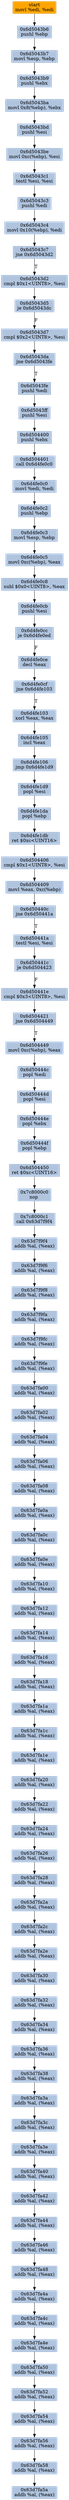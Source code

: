 digraph G {
node[shape=rectangle,style=filled,fillcolor=lightsteelblue,color=lightsteelblue]
bgcolor="transparent"
a0x6d5043b4movl_edi_edi[label="start\nmovl %edi, %edi",color="lightgrey",fillcolor="orange"];
a0x6d5043b6pushl_ebp[label="0x6d5043b6\npushl %ebp"];
a0x6d5043b7movl_esp_ebp[label="0x6d5043b7\nmovl %esp, %ebp"];
a0x6d5043b9pushl_ebx[label="0x6d5043b9\npushl %ebx"];
a0x6d5043bamovl_0x8ebp__ebx[label="0x6d5043ba\nmovl 0x8(%ebp), %ebx"];
a0x6d5043bdpushl_esi[label="0x6d5043bd\npushl %esi"];
a0x6d5043bemovl_0xcebp__esi[label="0x6d5043be\nmovl 0xc(%ebp), %esi"];
a0x6d5043c1testl_esi_esi[label="0x6d5043c1\ntestl %esi, %esi"];
a0x6d5043c3pushl_edi[label="0x6d5043c3\npushl %edi"];
a0x6d5043c4movl_0x10ebp__edi[label="0x6d5043c4\nmovl 0x10(%ebp), %edi"];
a0x6d5043c7jne_0x6d5043d2[label="0x6d5043c7\njne 0x6d5043d2"];
a0x6d5043d2cmpl_0x1UINT8_esi[label="0x6d5043d2\ncmpl $0x1<UINT8>, %esi"];
a0x6d5043d5je_0x6d5043dc[label="0x6d5043d5\nje 0x6d5043dc"];
a0x6d5043d7cmpl_0x2UINT8_esi[label="0x6d5043d7\ncmpl $0x2<UINT8>, %esi"];
a0x6d5043dajne_0x6d5043fe[label="0x6d5043da\njne 0x6d5043fe"];
a0x6d5043fepushl_edi[label="0x6d5043fe\npushl %edi"];
a0x6d5043ffpushl_esi[label="0x6d5043ff\npushl %esi"];
a0x6d504400pushl_ebx[label="0x6d504400\npushl %ebx"];
a0x6d504401call_0x6d4fe0c0[label="0x6d504401\ncall 0x6d4fe0c0"];
a0x6d4fe0c0movl_edi_edi[label="0x6d4fe0c0\nmovl %edi, %edi"];
a0x6d4fe0c2pushl_ebp[label="0x6d4fe0c2\npushl %ebp"];
a0x6d4fe0c3movl_esp_ebp[label="0x6d4fe0c3\nmovl %esp, %ebp"];
a0x6d4fe0c5movl_0xcebp__eax[label="0x6d4fe0c5\nmovl 0xc(%ebp), %eax"];
a0x6d4fe0c8subl_0x0UINT8_eax[label="0x6d4fe0c8\nsubl $0x0<UINT8>, %eax"];
a0x6d4fe0cbpushl_esi[label="0x6d4fe0cb\npushl %esi"];
a0x6d4fe0ccje_0x6d4fe0ed[label="0x6d4fe0cc\nje 0x6d4fe0ed"];
a0x6d4fe0cedecl_eax[label="0x6d4fe0ce\ndecl %eax"];
a0x6d4fe0cfjne_0x6d4fe103[label="0x6d4fe0cf\njne 0x6d4fe103"];
a0x6d4fe103xorl_eax_eax[label="0x6d4fe103\nxorl %eax, %eax"];
a0x6d4fe105incl_eax[label="0x6d4fe105\nincl %eax"];
a0x6d4fe106jmp_0x6d4fe1d9[label="0x6d4fe106\njmp 0x6d4fe1d9"];
a0x6d4fe1d9popl_esi[label="0x6d4fe1d9\npopl %esi"];
a0x6d4fe1dapopl_ebp[label="0x6d4fe1da\npopl %ebp"];
a0x6d4fe1dbret_0xcUINT16[label="0x6d4fe1db\nret $0xc<UINT16>"];
a0x6d504406cmpl_0x1UINT8_esi[label="0x6d504406\ncmpl $0x1<UINT8>, %esi"];
a0x6d504409movl_eax_0xcebp_[label="0x6d504409\nmovl %eax, 0xc(%ebp)"];
a0x6d50440cjne_0x6d50441a[label="0x6d50440c\njne 0x6d50441a"];
a0x6d50441atestl_esi_esi[label="0x6d50441a\ntestl %esi, %esi"];
a0x6d50441cje_0x6d504423[label="0x6d50441c\nje 0x6d504423"];
a0x6d50441ecmpl_0x3UINT8_esi[label="0x6d50441e\ncmpl $0x3<UINT8>, %esi"];
a0x6d504421jne_0x6d504449[label="0x6d504421\njne 0x6d504449"];
a0x6d504449movl_0xcebp__eax[label="0x6d504449\nmovl 0xc(%ebp), %eax"];
a0x6d50444cpopl_edi[label="0x6d50444c\npopl %edi"];
a0x6d50444dpopl_esi[label="0x6d50444d\npopl %esi"];
a0x6d50444epopl_ebx[label="0x6d50444e\npopl %ebx"];
a0x6d50444fpopl_ebp[label="0x6d50444f\npopl %ebp"];
a0x6d504450ret_0xcUINT16[label="0x6d504450\nret $0xc<UINT16>"];
a0x7c8000c0nop_[label="0x7c8000c0\nnop "];
a0x7c8000c1call_0x63d7f9f4[label="0x7c8000c1\ncall 0x63d7f9f4"];
a0x63d7f9f4addb_al_eax_[label="0x63d7f9f4\naddb %al, (%eax)"];
a0x63d7f9f6addb_al_eax_[label="0x63d7f9f6\naddb %al, (%eax)"];
a0x63d7f9f8addb_al_eax_[label="0x63d7f9f8\naddb %al, (%eax)"];
a0x63d7f9faaddb_al_eax_[label="0x63d7f9fa\naddb %al, (%eax)"];
a0x63d7f9fcaddb_al_eax_[label="0x63d7f9fc\naddb %al, (%eax)"];
a0x63d7f9feaddb_al_eax_[label="0x63d7f9fe\naddb %al, (%eax)"];
a0x63d7fa00addb_al_eax_[label="0x63d7fa00\naddb %al, (%eax)"];
a0x63d7fa02addb_al_eax_[label="0x63d7fa02\naddb %al, (%eax)"];
a0x63d7fa04addb_al_eax_[label="0x63d7fa04\naddb %al, (%eax)"];
a0x63d7fa06addb_al_eax_[label="0x63d7fa06\naddb %al, (%eax)"];
a0x63d7fa08addb_al_eax_[label="0x63d7fa08\naddb %al, (%eax)"];
a0x63d7fa0aaddb_al_eax_[label="0x63d7fa0a\naddb %al, (%eax)"];
a0x63d7fa0caddb_al_eax_[label="0x63d7fa0c\naddb %al, (%eax)"];
a0x63d7fa0eaddb_al_eax_[label="0x63d7fa0e\naddb %al, (%eax)"];
a0x63d7fa10addb_al_eax_[label="0x63d7fa10\naddb %al, (%eax)"];
a0x63d7fa12addb_al_eax_[label="0x63d7fa12\naddb %al, (%eax)"];
a0x63d7fa14addb_al_eax_[label="0x63d7fa14\naddb %al, (%eax)"];
a0x63d7fa16addb_al_eax_[label="0x63d7fa16\naddb %al, (%eax)"];
a0x63d7fa18addb_al_eax_[label="0x63d7fa18\naddb %al, (%eax)"];
a0x63d7fa1aaddb_al_eax_[label="0x63d7fa1a\naddb %al, (%eax)"];
a0x63d7fa1caddb_al_eax_[label="0x63d7fa1c\naddb %al, (%eax)"];
a0x63d7fa1eaddb_al_eax_[label="0x63d7fa1e\naddb %al, (%eax)"];
a0x63d7fa20addb_al_eax_[label="0x63d7fa20\naddb %al, (%eax)"];
a0x63d7fa22addb_al_eax_[label="0x63d7fa22\naddb %al, (%eax)"];
a0x63d7fa24addb_al_eax_[label="0x63d7fa24\naddb %al, (%eax)"];
a0x63d7fa26addb_al_eax_[label="0x63d7fa26\naddb %al, (%eax)"];
a0x63d7fa28addb_al_eax_[label="0x63d7fa28\naddb %al, (%eax)"];
a0x63d7fa2aaddb_al_eax_[label="0x63d7fa2a\naddb %al, (%eax)"];
a0x63d7fa2caddb_al_eax_[label="0x63d7fa2c\naddb %al, (%eax)"];
a0x63d7fa2eaddb_al_eax_[label="0x63d7fa2e\naddb %al, (%eax)"];
a0x63d7fa30addb_al_eax_[label="0x63d7fa30\naddb %al, (%eax)"];
a0x63d7fa32addb_al_eax_[label="0x63d7fa32\naddb %al, (%eax)"];
a0x63d7fa34addb_al_eax_[label="0x63d7fa34\naddb %al, (%eax)"];
a0x63d7fa36addb_al_eax_[label="0x63d7fa36\naddb %al, (%eax)"];
a0x63d7fa38addb_al_eax_[label="0x63d7fa38\naddb %al, (%eax)"];
a0x63d7fa3aaddb_al_eax_[label="0x63d7fa3a\naddb %al, (%eax)"];
a0x63d7fa3caddb_al_eax_[label="0x63d7fa3c\naddb %al, (%eax)"];
a0x63d7fa3eaddb_al_eax_[label="0x63d7fa3e\naddb %al, (%eax)"];
a0x63d7fa40addb_al_eax_[label="0x63d7fa40\naddb %al, (%eax)"];
a0x63d7fa42addb_al_eax_[label="0x63d7fa42\naddb %al, (%eax)"];
a0x63d7fa44addb_al_eax_[label="0x63d7fa44\naddb %al, (%eax)"];
a0x63d7fa46addb_al_eax_[label="0x63d7fa46\naddb %al, (%eax)"];
a0x63d7fa48addb_al_eax_[label="0x63d7fa48\naddb %al, (%eax)"];
a0x63d7fa4aaddb_al_eax_[label="0x63d7fa4a\naddb %al, (%eax)"];
a0x63d7fa4caddb_al_eax_[label="0x63d7fa4c\naddb %al, (%eax)"];
a0x63d7fa4eaddb_al_eax_[label="0x63d7fa4e\naddb %al, (%eax)"];
a0x63d7fa50addb_al_eax_[label="0x63d7fa50\naddb %al, (%eax)"];
a0x63d7fa52addb_al_eax_[label="0x63d7fa52\naddb %al, (%eax)"];
a0x63d7fa54addb_al_eax_[label="0x63d7fa54\naddb %al, (%eax)"];
a0x63d7fa56addb_al_eax_[label="0x63d7fa56\naddb %al, (%eax)"];
a0x63d7fa58addb_al_eax_[label="0x63d7fa58\naddb %al, (%eax)"];
a0x63d7fa5aaddb_al_eax_[label="0x63d7fa5a\naddb %al, (%eax)"];
a0x6d5043b4movl_edi_edi -> a0x6d5043b6pushl_ebp [color="#000000"];
a0x6d5043b6pushl_ebp -> a0x6d5043b7movl_esp_ebp [color="#000000"];
a0x6d5043b7movl_esp_ebp -> a0x6d5043b9pushl_ebx [color="#000000"];
a0x6d5043b9pushl_ebx -> a0x6d5043bamovl_0x8ebp__ebx [color="#000000"];
a0x6d5043bamovl_0x8ebp__ebx -> a0x6d5043bdpushl_esi [color="#000000"];
a0x6d5043bdpushl_esi -> a0x6d5043bemovl_0xcebp__esi [color="#000000"];
a0x6d5043bemovl_0xcebp__esi -> a0x6d5043c1testl_esi_esi [color="#000000"];
a0x6d5043c1testl_esi_esi -> a0x6d5043c3pushl_edi [color="#000000"];
a0x6d5043c3pushl_edi -> a0x6d5043c4movl_0x10ebp__edi [color="#000000"];
a0x6d5043c4movl_0x10ebp__edi -> a0x6d5043c7jne_0x6d5043d2 [color="#000000"];
a0x6d5043c7jne_0x6d5043d2 -> a0x6d5043d2cmpl_0x1UINT8_esi [color="#000000",label="T"];
a0x6d5043d2cmpl_0x1UINT8_esi -> a0x6d5043d5je_0x6d5043dc [color="#000000"];
a0x6d5043d5je_0x6d5043dc -> a0x6d5043d7cmpl_0x2UINT8_esi [color="#000000",label="F"];
a0x6d5043d7cmpl_0x2UINT8_esi -> a0x6d5043dajne_0x6d5043fe [color="#000000"];
a0x6d5043dajne_0x6d5043fe -> a0x6d5043fepushl_edi [color="#000000",label="T"];
a0x6d5043fepushl_edi -> a0x6d5043ffpushl_esi [color="#000000"];
a0x6d5043ffpushl_esi -> a0x6d504400pushl_ebx [color="#000000"];
a0x6d504400pushl_ebx -> a0x6d504401call_0x6d4fe0c0 [color="#000000"];
a0x6d504401call_0x6d4fe0c0 -> a0x6d4fe0c0movl_edi_edi [color="#000000"];
a0x6d4fe0c0movl_edi_edi -> a0x6d4fe0c2pushl_ebp [color="#000000"];
a0x6d4fe0c2pushl_ebp -> a0x6d4fe0c3movl_esp_ebp [color="#000000"];
a0x6d4fe0c3movl_esp_ebp -> a0x6d4fe0c5movl_0xcebp__eax [color="#000000"];
a0x6d4fe0c5movl_0xcebp__eax -> a0x6d4fe0c8subl_0x0UINT8_eax [color="#000000"];
a0x6d4fe0c8subl_0x0UINT8_eax -> a0x6d4fe0cbpushl_esi [color="#000000"];
a0x6d4fe0cbpushl_esi -> a0x6d4fe0ccje_0x6d4fe0ed [color="#000000"];
a0x6d4fe0ccje_0x6d4fe0ed -> a0x6d4fe0cedecl_eax [color="#000000",label="F"];
a0x6d4fe0cedecl_eax -> a0x6d4fe0cfjne_0x6d4fe103 [color="#000000"];
a0x6d4fe0cfjne_0x6d4fe103 -> a0x6d4fe103xorl_eax_eax [color="#000000",label="T"];
a0x6d4fe103xorl_eax_eax -> a0x6d4fe105incl_eax [color="#000000"];
a0x6d4fe105incl_eax -> a0x6d4fe106jmp_0x6d4fe1d9 [color="#000000"];
a0x6d4fe106jmp_0x6d4fe1d9 -> a0x6d4fe1d9popl_esi [color="#000000"];
a0x6d4fe1d9popl_esi -> a0x6d4fe1dapopl_ebp [color="#000000"];
a0x6d4fe1dapopl_ebp -> a0x6d4fe1dbret_0xcUINT16 [color="#000000"];
a0x6d4fe1dbret_0xcUINT16 -> a0x6d504406cmpl_0x1UINT8_esi [color="#000000"];
a0x6d504406cmpl_0x1UINT8_esi -> a0x6d504409movl_eax_0xcebp_ [color="#000000"];
a0x6d504409movl_eax_0xcebp_ -> a0x6d50440cjne_0x6d50441a [color="#000000"];
a0x6d50440cjne_0x6d50441a -> a0x6d50441atestl_esi_esi [color="#000000",label="T"];
a0x6d50441atestl_esi_esi -> a0x6d50441cje_0x6d504423 [color="#000000"];
a0x6d50441cje_0x6d504423 -> a0x6d50441ecmpl_0x3UINT8_esi [color="#000000",label="F"];
a0x6d50441ecmpl_0x3UINT8_esi -> a0x6d504421jne_0x6d504449 [color="#000000"];
a0x6d504421jne_0x6d504449 -> a0x6d504449movl_0xcebp__eax [color="#000000",label="T"];
a0x6d504449movl_0xcebp__eax -> a0x6d50444cpopl_edi [color="#000000"];
a0x6d50444cpopl_edi -> a0x6d50444dpopl_esi [color="#000000"];
a0x6d50444dpopl_esi -> a0x6d50444epopl_ebx [color="#000000"];
a0x6d50444epopl_ebx -> a0x6d50444fpopl_ebp [color="#000000"];
a0x6d50444fpopl_ebp -> a0x6d504450ret_0xcUINT16 [color="#000000"];
a0x6d504450ret_0xcUINT16 -> a0x7c8000c0nop_ [color="#000000"];
a0x7c8000c0nop_ -> a0x7c8000c1call_0x63d7f9f4 [color="#000000"];
a0x7c8000c1call_0x63d7f9f4 -> a0x63d7f9f4addb_al_eax_ [color="#000000"];
a0x63d7f9f4addb_al_eax_ -> a0x63d7f9f6addb_al_eax_ [color="#000000"];
a0x63d7f9f6addb_al_eax_ -> a0x63d7f9f8addb_al_eax_ [color="#000000"];
a0x63d7f9f8addb_al_eax_ -> a0x63d7f9faaddb_al_eax_ [color="#000000"];
a0x63d7f9faaddb_al_eax_ -> a0x63d7f9fcaddb_al_eax_ [color="#000000"];
a0x63d7f9fcaddb_al_eax_ -> a0x63d7f9feaddb_al_eax_ [color="#000000"];
a0x63d7f9feaddb_al_eax_ -> a0x63d7fa00addb_al_eax_ [color="#000000"];
a0x63d7fa00addb_al_eax_ -> a0x63d7fa02addb_al_eax_ [color="#000000"];
a0x63d7fa02addb_al_eax_ -> a0x63d7fa04addb_al_eax_ [color="#000000"];
a0x63d7fa04addb_al_eax_ -> a0x63d7fa06addb_al_eax_ [color="#000000"];
a0x63d7fa06addb_al_eax_ -> a0x63d7fa08addb_al_eax_ [color="#000000"];
a0x63d7fa08addb_al_eax_ -> a0x63d7fa0aaddb_al_eax_ [color="#000000"];
a0x63d7fa0aaddb_al_eax_ -> a0x63d7fa0caddb_al_eax_ [color="#000000"];
a0x63d7fa0caddb_al_eax_ -> a0x63d7fa0eaddb_al_eax_ [color="#000000"];
a0x63d7fa0eaddb_al_eax_ -> a0x63d7fa10addb_al_eax_ [color="#000000"];
a0x63d7fa10addb_al_eax_ -> a0x63d7fa12addb_al_eax_ [color="#000000"];
a0x63d7fa12addb_al_eax_ -> a0x63d7fa14addb_al_eax_ [color="#000000"];
a0x63d7fa14addb_al_eax_ -> a0x63d7fa16addb_al_eax_ [color="#000000"];
a0x63d7fa16addb_al_eax_ -> a0x63d7fa18addb_al_eax_ [color="#000000"];
a0x63d7fa18addb_al_eax_ -> a0x63d7fa1aaddb_al_eax_ [color="#000000"];
a0x63d7fa1aaddb_al_eax_ -> a0x63d7fa1caddb_al_eax_ [color="#000000"];
a0x63d7fa1caddb_al_eax_ -> a0x63d7fa1eaddb_al_eax_ [color="#000000"];
a0x63d7fa1eaddb_al_eax_ -> a0x63d7fa20addb_al_eax_ [color="#000000"];
a0x63d7fa20addb_al_eax_ -> a0x63d7fa22addb_al_eax_ [color="#000000"];
a0x63d7fa22addb_al_eax_ -> a0x63d7fa24addb_al_eax_ [color="#000000"];
a0x63d7fa24addb_al_eax_ -> a0x63d7fa26addb_al_eax_ [color="#000000"];
a0x63d7fa26addb_al_eax_ -> a0x63d7fa28addb_al_eax_ [color="#000000"];
a0x63d7fa28addb_al_eax_ -> a0x63d7fa2aaddb_al_eax_ [color="#000000"];
a0x63d7fa2aaddb_al_eax_ -> a0x63d7fa2caddb_al_eax_ [color="#000000"];
a0x63d7fa2caddb_al_eax_ -> a0x63d7fa2eaddb_al_eax_ [color="#000000"];
a0x63d7fa2eaddb_al_eax_ -> a0x63d7fa30addb_al_eax_ [color="#000000"];
a0x63d7fa30addb_al_eax_ -> a0x63d7fa32addb_al_eax_ [color="#000000"];
a0x63d7fa32addb_al_eax_ -> a0x63d7fa34addb_al_eax_ [color="#000000"];
a0x63d7fa34addb_al_eax_ -> a0x63d7fa36addb_al_eax_ [color="#000000"];
a0x63d7fa36addb_al_eax_ -> a0x63d7fa38addb_al_eax_ [color="#000000"];
a0x63d7fa38addb_al_eax_ -> a0x63d7fa3aaddb_al_eax_ [color="#000000"];
a0x63d7fa3aaddb_al_eax_ -> a0x63d7fa3caddb_al_eax_ [color="#000000"];
a0x63d7fa3caddb_al_eax_ -> a0x63d7fa3eaddb_al_eax_ [color="#000000"];
a0x63d7fa3eaddb_al_eax_ -> a0x63d7fa40addb_al_eax_ [color="#000000"];
a0x63d7fa40addb_al_eax_ -> a0x63d7fa42addb_al_eax_ [color="#000000"];
a0x63d7fa42addb_al_eax_ -> a0x63d7fa44addb_al_eax_ [color="#000000"];
a0x63d7fa44addb_al_eax_ -> a0x63d7fa46addb_al_eax_ [color="#000000"];
a0x63d7fa46addb_al_eax_ -> a0x63d7fa48addb_al_eax_ [color="#000000"];
a0x63d7fa48addb_al_eax_ -> a0x63d7fa4aaddb_al_eax_ [color="#000000"];
a0x63d7fa4aaddb_al_eax_ -> a0x63d7fa4caddb_al_eax_ [color="#000000"];
a0x63d7fa4caddb_al_eax_ -> a0x63d7fa4eaddb_al_eax_ [color="#000000"];
a0x63d7fa4eaddb_al_eax_ -> a0x63d7fa50addb_al_eax_ [color="#000000"];
a0x63d7fa50addb_al_eax_ -> a0x63d7fa52addb_al_eax_ [color="#000000"];
a0x63d7fa52addb_al_eax_ -> a0x63d7fa54addb_al_eax_ [color="#000000"];
a0x63d7fa54addb_al_eax_ -> a0x63d7fa56addb_al_eax_ [color="#000000"];
a0x63d7fa56addb_al_eax_ -> a0x63d7fa58addb_al_eax_ [color="#000000"];
a0x63d7fa58addb_al_eax_ -> a0x63d7fa5aaddb_al_eax_ [color="#000000"];
}
